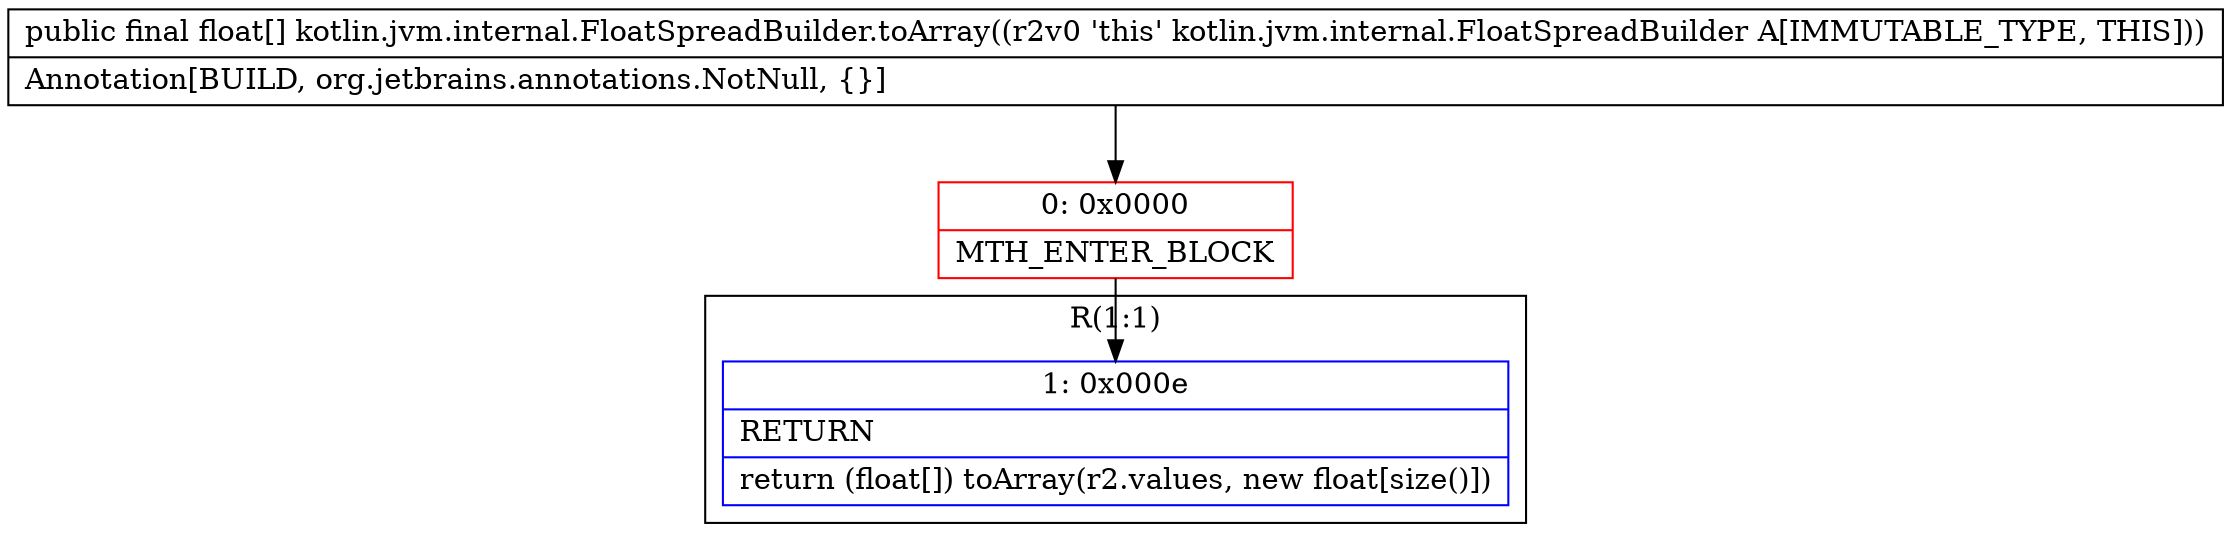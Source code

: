 digraph "CFG forkotlin.jvm.internal.FloatSpreadBuilder.toArray()[F" {
subgraph cluster_Region_1306307286 {
label = "R(1:1)";
node [shape=record,color=blue];
Node_1 [shape=record,label="{1\:\ 0x000e|RETURN\l|return (float[]) toArray(r2.values, new float[size()])\l}"];
}
Node_0 [shape=record,color=red,label="{0\:\ 0x0000|MTH_ENTER_BLOCK\l}"];
MethodNode[shape=record,label="{public final float[] kotlin.jvm.internal.FloatSpreadBuilder.toArray((r2v0 'this' kotlin.jvm.internal.FloatSpreadBuilder A[IMMUTABLE_TYPE, THIS]))  | Annotation[BUILD, org.jetbrains.annotations.NotNull, \{\}]\l}"];
MethodNode -> Node_0;
Node_0 -> Node_1;
}

